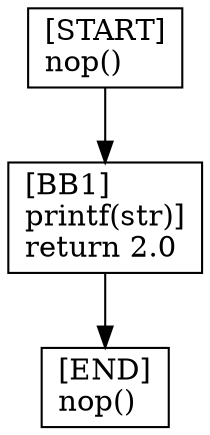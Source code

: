 digraph {
  node [shape=box]
  END [label="[END]\lnop()\l"];
  START [label="[START]\lnop()\l"];
  BB1 [label="[BB1]\lprintf(str)]\lreturn 2.0\l"];
  START -> BB1;
  BB1 -> END;
}
